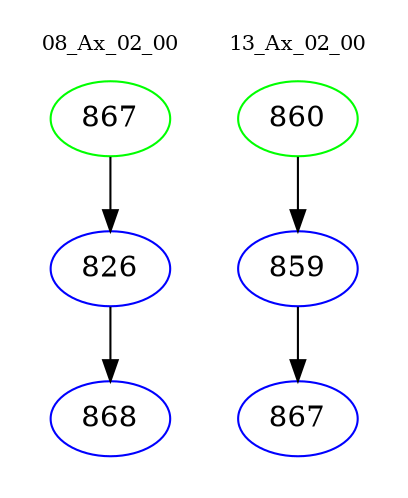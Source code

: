 digraph{
subgraph cluster_0 {
color = white
label = "08_Ax_02_00";
fontsize=10;
T0_867 [label="867", color="green"]
T0_867 -> T0_826 [color="black"]
T0_826 [label="826", color="blue"]
T0_826 -> T0_868 [color="black"]
T0_868 [label="868", color="blue"]
}
subgraph cluster_1 {
color = white
label = "13_Ax_02_00";
fontsize=10;
T1_860 [label="860", color="green"]
T1_860 -> T1_859 [color="black"]
T1_859 [label="859", color="blue"]
T1_859 -> T1_867 [color="black"]
T1_867 [label="867", color="blue"]
}
}
